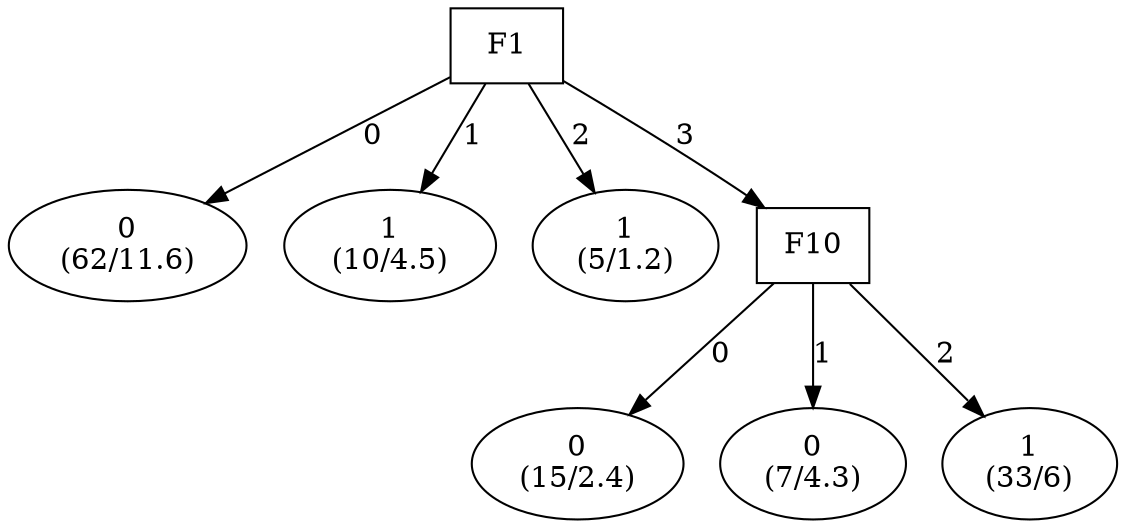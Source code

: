 digraph YaDT {
n0 [ shape=box, label="F1\n"]
n0 -> n1 [label="0"]
n1 [ shape=ellipse, label="0\n(62/11.6)"]
n0 -> n2 [label="1"]
n2 [ shape=ellipse, label="1\n(10/4.5)"]
n0 -> n3 [label="2"]
n3 [ shape=ellipse, label="1\n(5/1.2)"]
n0 -> n4 [label="3"]
n4 [ shape=box, label="F10\n"]
n4 -> n5 [label="0"]
n5 [ shape=ellipse, label="0\n(15/2.4)"]
n4 -> n6 [label="1"]
n6 [ shape=ellipse, label="0\n(7/4.3)"]
n4 -> n7 [label="2"]
n7 [ shape=ellipse, label="1\n(33/6)"]
}
